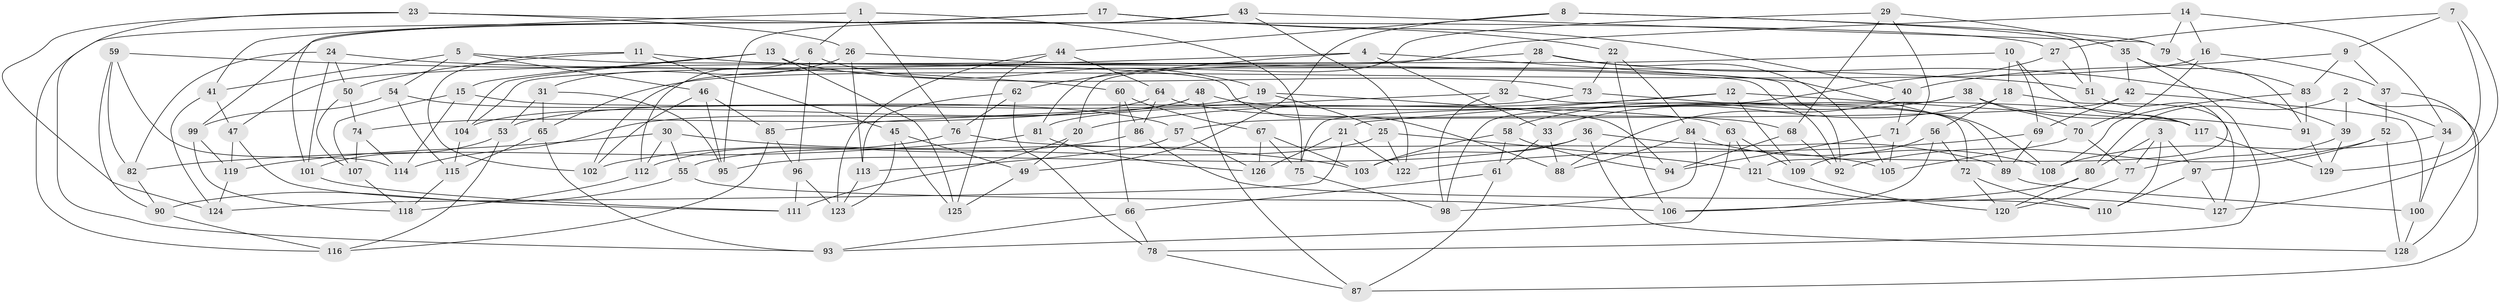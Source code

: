 // coarse degree distribution, {5: 0.1728395061728395, 6: 0.41975308641975306, 3: 0.024691358024691357, 4: 0.38271604938271603}
// Generated by graph-tools (version 1.1) at 2025/42/03/06/25 10:42:21]
// undirected, 129 vertices, 258 edges
graph export_dot {
graph [start="1"]
  node [color=gray90,style=filled];
  1;
  2;
  3;
  4;
  5;
  6;
  7;
  8;
  9;
  10;
  11;
  12;
  13;
  14;
  15;
  16;
  17;
  18;
  19;
  20;
  21;
  22;
  23;
  24;
  25;
  26;
  27;
  28;
  29;
  30;
  31;
  32;
  33;
  34;
  35;
  36;
  37;
  38;
  39;
  40;
  41;
  42;
  43;
  44;
  45;
  46;
  47;
  48;
  49;
  50;
  51;
  52;
  53;
  54;
  55;
  56;
  57;
  58;
  59;
  60;
  61;
  62;
  63;
  64;
  65;
  66;
  67;
  68;
  69;
  70;
  71;
  72;
  73;
  74;
  75;
  76;
  77;
  78;
  79;
  80;
  81;
  82;
  83;
  84;
  85;
  86;
  87;
  88;
  89;
  90;
  91;
  92;
  93;
  94;
  95;
  96;
  97;
  98;
  99;
  100;
  101;
  102;
  103;
  104;
  105;
  106;
  107;
  108;
  109;
  110;
  111;
  112;
  113;
  114;
  115;
  116;
  117;
  118;
  119;
  120;
  121;
  122;
  123;
  124;
  125;
  126;
  127;
  128;
  129;
  1 -- 75;
  1 -- 76;
  1 -- 41;
  1 -- 6;
  2 -- 34;
  2 -- 39;
  2 -- 87;
  2 -- 80;
  3 -- 80;
  3 -- 110;
  3 -- 97;
  3 -- 77;
  4 -- 89;
  4 -- 47;
  4 -- 33;
  4 -- 62;
  5 -- 54;
  5 -- 92;
  5 -- 41;
  5 -- 46;
  6 -- 96;
  6 -- 19;
  6 -- 112;
  7 -- 129;
  7 -- 9;
  7 -- 127;
  7 -- 27;
  8 -- 51;
  8 -- 44;
  8 -- 49;
  8 -- 79;
  9 -- 37;
  9 -- 40;
  9 -- 83;
  10 -- 104;
  10 -- 18;
  10 -- 69;
  10 -- 117;
  11 -- 88;
  11 -- 50;
  11 -- 102;
  11 -- 45;
  12 -- 21;
  12 -- 117;
  12 -- 109;
  12 -- 20;
  13 -- 104;
  13 -- 73;
  13 -- 125;
  13 -- 15;
  14 -- 79;
  14 -- 16;
  14 -- 34;
  14 -- 20;
  15 -- 114;
  15 -- 107;
  15 -- 63;
  16 -- 37;
  16 -- 70;
  16 -- 65;
  17 -- 116;
  17 -- 40;
  17 -- 22;
  17 -- 101;
  18 -- 33;
  18 -- 127;
  18 -- 56;
  19 -- 25;
  19 -- 53;
  19 -- 94;
  20 -- 111;
  20 -- 49;
  21 -- 124;
  21 -- 126;
  21 -- 122;
  22 -- 84;
  22 -- 73;
  22 -- 106;
  23 -- 26;
  23 -- 124;
  23 -- 27;
  23 -- 93;
  24 -- 82;
  24 -- 101;
  24 -- 50;
  24 -- 51;
  25 -- 121;
  25 -- 55;
  25 -- 122;
  26 -- 31;
  26 -- 92;
  26 -- 113;
  27 -- 51;
  27 -- 98;
  28 -- 32;
  28 -- 102;
  28 -- 39;
  28 -- 105;
  29 -- 81;
  29 -- 71;
  29 -- 68;
  29 -- 35;
  30 -- 112;
  30 -- 119;
  30 -- 103;
  30 -- 55;
  31 -- 53;
  31 -- 65;
  31 -- 95;
  32 -- 72;
  32 -- 98;
  32 -- 85;
  33 -- 88;
  33 -- 61;
  34 -- 100;
  34 -- 108;
  35 -- 91;
  35 -- 78;
  35 -- 42;
  36 -- 103;
  36 -- 128;
  36 -- 89;
  36 -- 95;
  37 -- 52;
  37 -- 128;
  38 -- 58;
  38 -- 75;
  38 -- 70;
  38 -- 91;
  39 -- 129;
  39 -- 77;
  40 -- 71;
  40 -- 88;
  41 -- 47;
  41 -- 124;
  42 -- 57;
  42 -- 100;
  42 -- 69;
  43 -- 95;
  43 -- 122;
  43 -- 99;
  43 -- 79;
  44 -- 123;
  44 -- 64;
  44 -- 125;
  45 -- 49;
  45 -- 125;
  45 -- 123;
  46 -- 95;
  46 -- 102;
  46 -- 85;
  47 -- 111;
  47 -- 119;
  48 -- 117;
  48 -- 114;
  48 -- 104;
  48 -- 87;
  49 -- 125;
  50 -- 74;
  50 -- 107;
  51 -- 121;
  52 -- 128;
  52 -- 97;
  52 -- 92;
  53 -- 101;
  53 -- 116;
  54 -- 115;
  54 -- 99;
  54 -- 57;
  55 -- 90;
  55 -- 106;
  56 -- 106;
  56 -- 72;
  56 -- 109;
  57 -- 113;
  57 -- 126;
  58 -- 61;
  58 -- 94;
  58 -- 103;
  59 -- 90;
  59 -- 82;
  59 -- 60;
  59 -- 114;
  60 -- 86;
  60 -- 66;
  60 -- 67;
  61 -- 87;
  61 -- 66;
  62 -- 76;
  62 -- 113;
  62 -- 78;
  63 -- 121;
  63 -- 109;
  63 -- 93;
  64 -- 86;
  64 -- 74;
  64 -- 68;
  65 -- 115;
  65 -- 93;
  66 -- 78;
  66 -- 93;
  67 -- 103;
  67 -- 75;
  67 -- 126;
  68 -- 94;
  68 -- 92;
  69 -- 122;
  69 -- 89;
  70 -- 77;
  70 -- 105;
  71 -- 94;
  71 -- 105;
  72 -- 120;
  72 -- 110;
  73 -- 108;
  73 -- 81;
  74 -- 114;
  74 -- 107;
  75 -- 98;
  76 -- 105;
  76 -- 112;
  77 -- 120;
  78 -- 87;
  79 -- 83;
  80 -- 106;
  80 -- 120;
  81 -- 126;
  81 -- 82;
  82 -- 90;
  83 -- 91;
  83 -- 108;
  84 -- 108;
  84 -- 98;
  84 -- 88;
  85 -- 116;
  85 -- 96;
  86 -- 110;
  86 -- 102;
  89 -- 100;
  90 -- 116;
  91 -- 129;
  96 -- 111;
  96 -- 123;
  97 -- 110;
  97 -- 127;
  99 -- 119;
  99 -- 118;
  100 -- 128;
  101 -- 111;
  104 -- 115;
  107 -- 118;
  109 -- 120;
  112 -- 118;
  113 -- 123;
  115 -- 118;
  117 -- 129;
  119 -- 124;
  121 -- 127;
}
